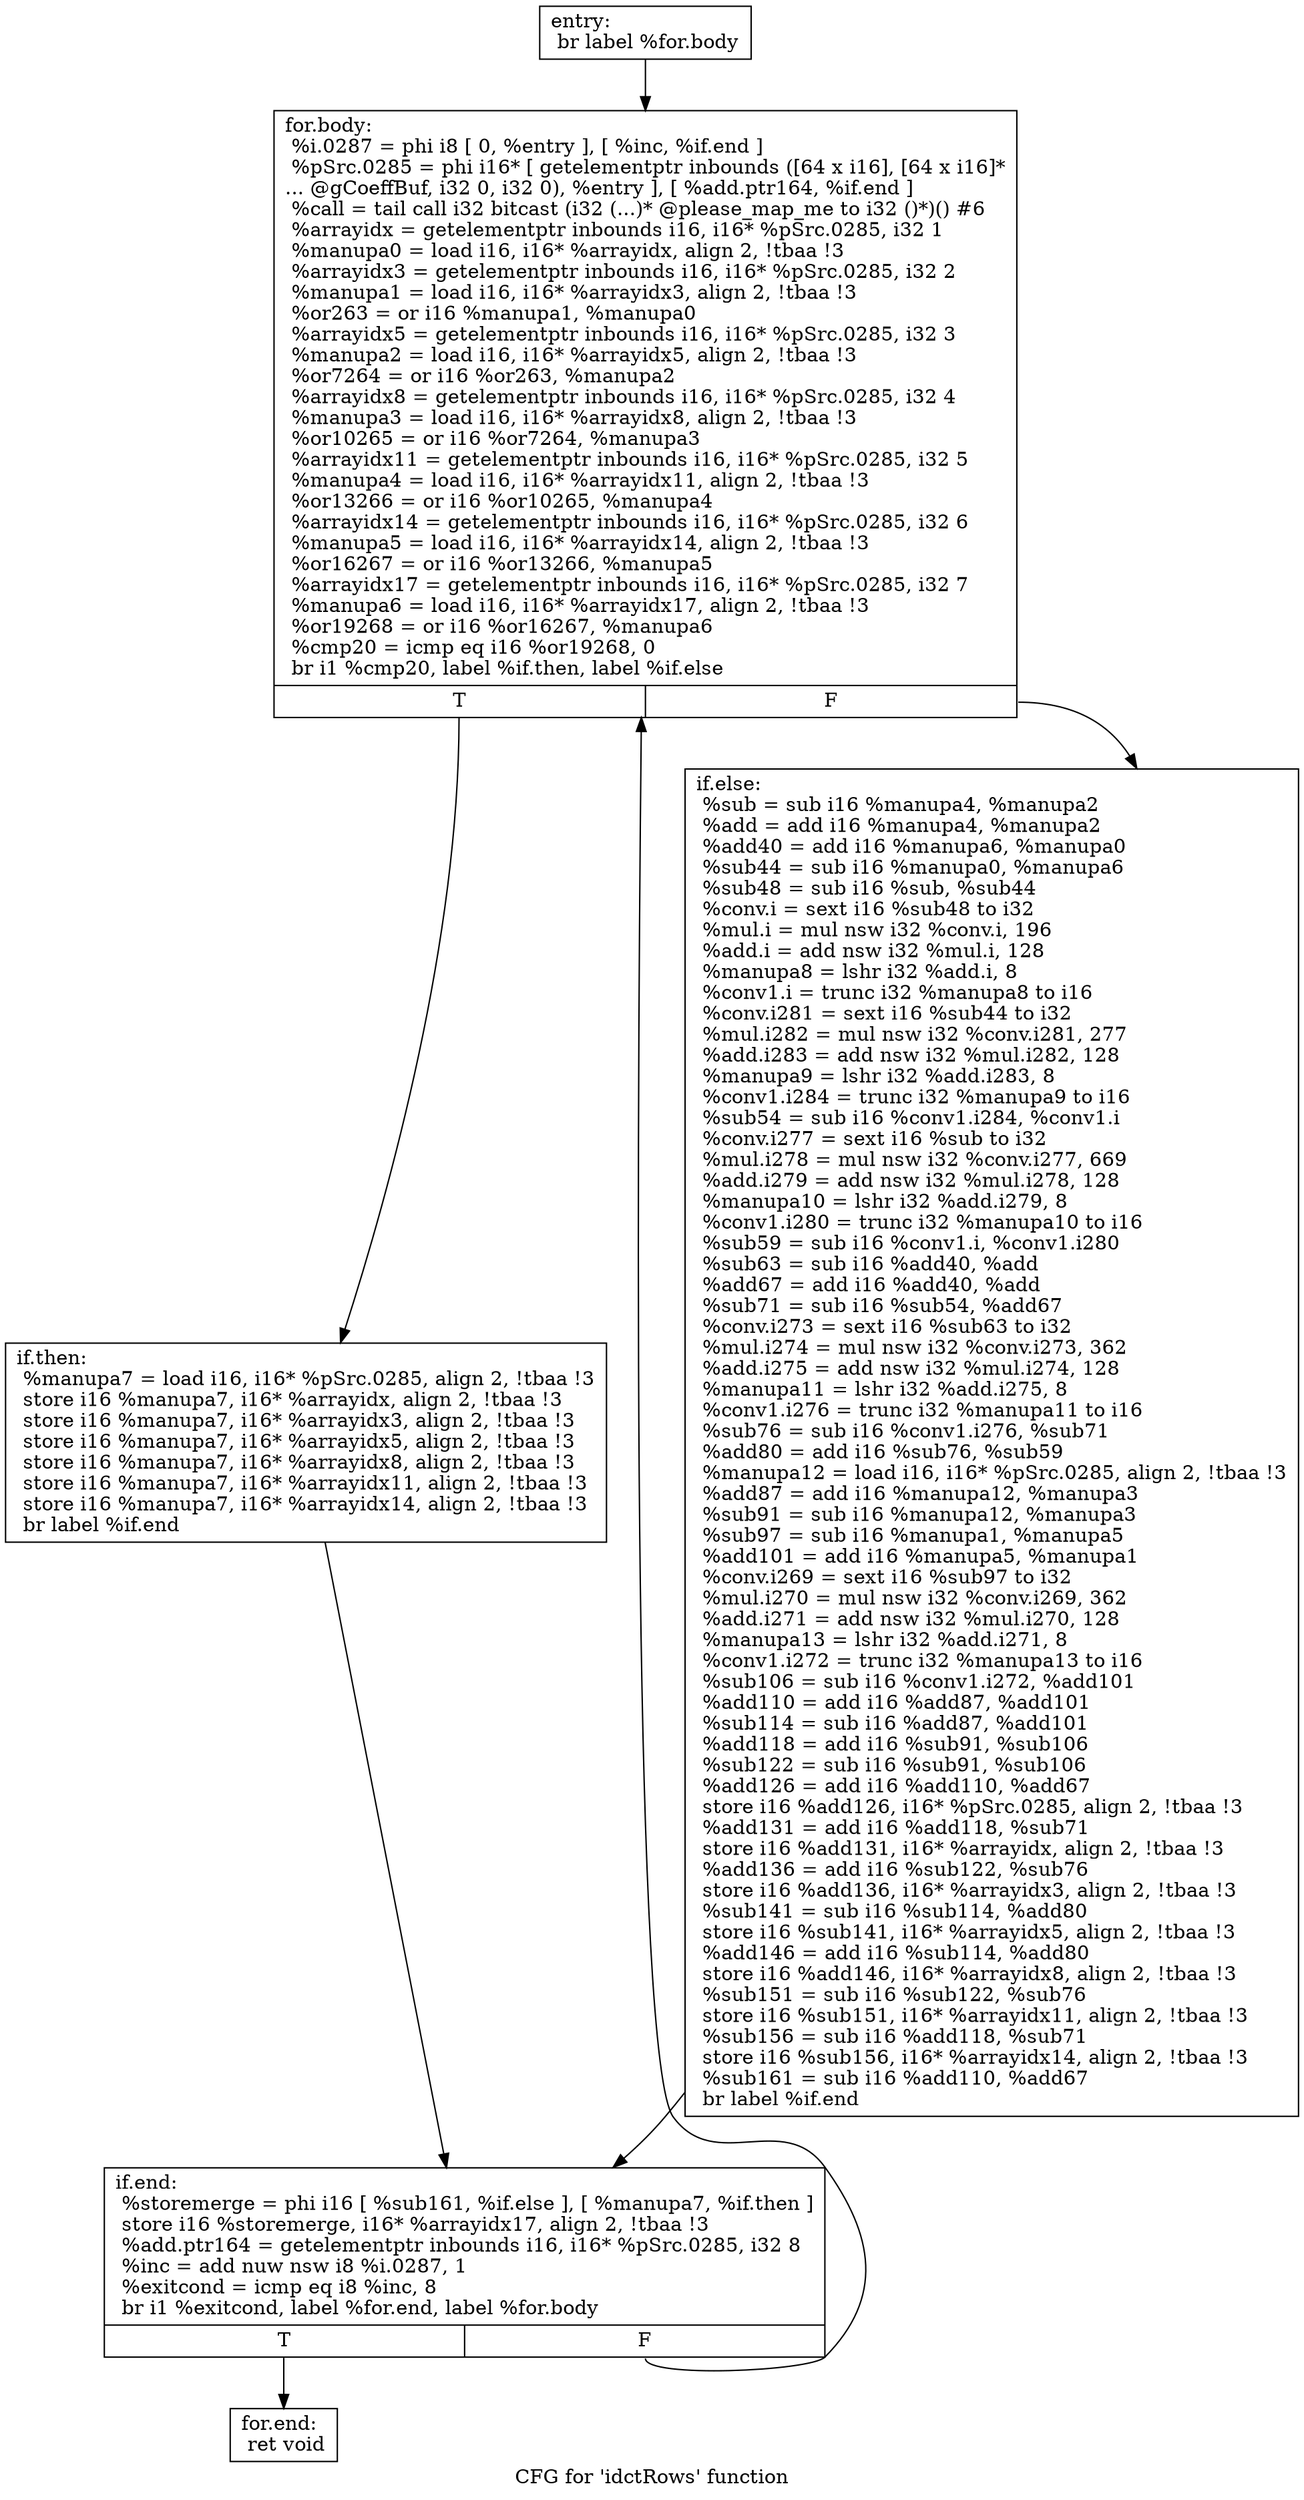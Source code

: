 digraph "CFG for 'idctRows' function" {
	label="CFG for 'idctRows' function";

	Node0x55c0d22c7bc0 [shape=record,label="{entry:\l  br label %for.body\l}"];
	Node0x55c0d22c7bc0 -> Node0x55c0d22a1f80;
	Node0x55c0d22a1f80 [shape=record,label="{for.body:                                         \l  %i.0287 = phi i8 [ 0, %entry ], [ %inc, %if.end ]\l  %pSrc.0285 = phi i16* [ getelementptr inbounds ([64 x i16], [64 x i16]*\l... @gCoeffBuf, i32 0, i32 0), %entry ], [ %add.ptr164, %if.end ]\l  %call = tail call i32 bitcast (i32 (...)* @please_map_me to i32 ()*)() #6\l  %arrayidx = getelementptr inbounds i16, i16* %pSrc.0285, i32 1\l  %manupa0 = load i16, i16* %arrayidx, align 2, !tbaa !3\l  %arrayidx3 = getelementptr inbounds i16, i16* %pSrc.0285, i32 2\l  %manupa1 = load i16, i16* %arrayidx3, align 2, !tbaa !3\l  %or263 = or i16 %manupa1, %manupa0\l  %arrayidx5 = getelementptr inbounds i16, i16* %pSrc.0285, i32 3\l  %manupa2 = load i16, i16* %arrayidx5, align 2, !tbaa !3\l  %or7264 = or i16 %or263, %manupa2\l  %arrayidx8 = getelementptr inbounds i16, i16* %pSrc.0285, i32 4\l  %manupa3 = load i16, i16* %arrayidx8, align 2, !tbaa !3\l  %or10265 = or i16 %or7264, %manupa3\l  %arrayidx11 = getelementptr inbounds i16, i16* %pSrc.0285, i32 5\l  %manupa4 = load i16, i16* %arrayidx11, align 2, !tbaa !3\l  %or13266 = or i16 %or10265, %manupa4\l  %arrayidx14 = getelementptr inbounds i16, i16* %pSrc.0285, i32 6\l  %manupa5 = load i16, i16* %arrayidx14, align 2, !tbaa !3\l  %or16267 = or i16 %or13266, %manupa5\l  %arrayidx17 = getelementptr inbounds i16, i16* %pSrc.0285, i32 7\l  %manupa6 = load i16, i16* %arrayidx17, align 2, !tbaa !3\l  %or19268 = or i16 %or16267, %manupa6\l  %cmp20 = icmp eq i16 %or19268, 0\l  br i1 %cmp20, label %if.then, label %if.else\l|{<s0>T|<s1>F}}"];
	Node0x55c0d22a1f80:s0 -> Node0x55c0d22a1fd0;
	Node0x55c0d22a1f80:s1 -> Node0x55c0d22a2020;
	Node0x55c0d22a1fd0 [shape=record,label="{if.then:                                          \l  %manupa7 = load i16, i16* %pSrc.0285, align 2, !tbaa !3\l  store i16 %manupa7, i16* %arrayidx, align 2, !tbaa !3\l  store i16 %manupa7, i16* %arrayidx3, align 2, !tbaa !3\l  store i16 %manupa7, i16* %arrayidx5, align 2, !tbaa !3\l  store i16 %manupa7, i16* %arrayidx8, align 2, !tbaa !3\l  store i16 %manupa7, i16* %arrayidx11, align 2, !tbaa !3\l  store i16 %manupa7, i16* %arrayidx14, align 2, !tbaa !3\l  br label %if.end\l}"];
	Node0x55c0d22a1fd0 -> Node0x55c0d22a2070;
	Node0x55c0d22a2020 [shape=record,label="{if.else:                                          \l  %sub = sub i16 %manupa4, %manupa2\l  %add = add i16 %manupa4, %manupa2\l  %add40 = add i16 %manupa6, %manupa0\l  %sub44 = sub i16 %manupa0, %manupa6\l  %sub48 = sub i16 %sub, %sub44\l  %conv.i = sext i16 %sub48 to i32\l  %mul.i = mul nsw i32 %conv.i, 196\l  %add.i = add nsw i32 %mul.i, 128\l  %manupa8 = lshr i32 %add.i, 8\l  %conv1.i = trunc i32 %manupa8 to i16\l  %conv.i281 = sext i16 %sub44 to i32\l  %mul.i282 = mul nsw i32 %conv.i281, 277\l  %add.i283 = add nsw i32 %mul.i282, 128\l  %manupa9 = lshr i32 %add.i283, 8\l  %conv1.i284 = trunc i32 %manupa9 to i16\l  %sub54 = sub i16 %conv1.i284, %conv1.i\l  %conv.i277 = sext i16 %sub to i32\l  %mul.i278 = mul nsw i32 %conv.i277, 669\l  %add.i279 = add nsw i32 %mul.i278, 128\l  %manupa10 = lshr i32 %add.i279, 8\l  %conv1.i280 = trunc i32 %manupa10 to i16\l  %sub59 = sub i16 %conv1.i, %conv1.i280\l  %sub63 = sub i16 %add40, %add\l  %add67 = add i16 %add40, %add\l  %sub71 = sub i16 %sub54, %add67\l  %conv.i273 = sext i16 %sub63 to i32\l  %mul.i274 = mul nsw i32 %conv.i273, 362\l  %add.i275 = add nsw i32 %mul.i274, 128\l  %manupa11 = lshr i32 %add.i275, 8\l  %conv1.i276 = trunc i32 %manupa11 to i16\l  %sub76 = sub i16 %conv1.i276, %sub71\l  %add80 = add i16 %sub76, %sub59\l  %manupa12 = load i16, i16* %pSrc.0285, align 2, !tbaa !3\l  %add87 = add i16 %manupa12, %manupa3\l  %sub91 = sub i16 %manupa12, %manupa3\l  %sub97 = sub i16 %manupa1, %manupa5\l  %add101 = add i16 %manupa5, %manupa1\l  %conv.i269 = sext i16 %sub97 to i32\l  %mul.i270 = mul nsw i32 %conv.i269, 362\l  %add.i271 = add nsw i32 %mul.i270, 128\l  %manupa13 = lshr i32 %add.i271, 8\l  %conv1.i272 = trunc i32 %manupa13 to i16\l  %sub106 = sub i16 %conv1.i272, %add101\l  %add110 = add i16 %add87, %add101\l  %sub114 = sub i16 %add87, %add101\l  %add118 = add i16 %sub91, %sub106\l  %sub122 = sub i16 %sub91, %sub106\l  %add126 = add i16 %add110, %add67\l  store i16 %add126, i16* %pSrc.0285, align 2, !tbaa !3\l  %add131 = add i16 %add118, %sub71\l  store i16 %add131, i16* %arrayidx, align 2, !tbaa !3\l  %add136 = add i16 %sub122, %sub76\l  store i16 %add136, i16* %arrayidx3, align 2, !tbaa !3\l  %sub141 = sub i16 %sub114, %add80\l  store i16 %sub141, i16* %arrayidx5, align 2, !tbaa !3\l  %add146 = add i16 %sub114, %add80\l  store i16 %add146, i16* %arrayidx8, align 2, !tbaa !3\l  %sub151 = sub i16 %sub122, %sub76\l  store i16 %sub151, i16* %arrayidx11, align 2, !tbaa !3\l  %sub156 = sub i16 %add118, %sub71\l  store i16 %sub156, i16* %arrayidx14, align 2, !tbaa !3\l  %sub161 = sub i16 %add110, %add67\l  br label %if.end\l}"];
	Node0x55c0d22a2020 -> Node0x55c0d22a2070;
	Node0x55c0d22a2070 [shape=record,label="{if.end:                                           \l  %storemerge = phi i16 [ %sub161, %if.else ], [ %manupa7, %if.then ]\l  store i16 %storemerge, i16* %arrayidx17, align 2, !tbaa !3\l  %add.ptr164 = getelementptr inbounds i16, i16* %pSrc.0285, i32 8\l  %inc = add nuw nsw i8 %i.0287, 1\l  %exitcond = icmp eq i8 %inc, 8\l  br i1 %exitcond, label %for.end, label %for.body\l|{<s0>T|<s1>F}}"];
	Node0x55c0d22a2070:s0 -> Node0x55c0d22a20c0;
	Node0x55c0d22a2070:s1 -> Node0x55c0d22a1f80;
	Node0x55c0d22a20c0 [shape=record,label="{for.end:                                          \l  ret void\l}"];
}
